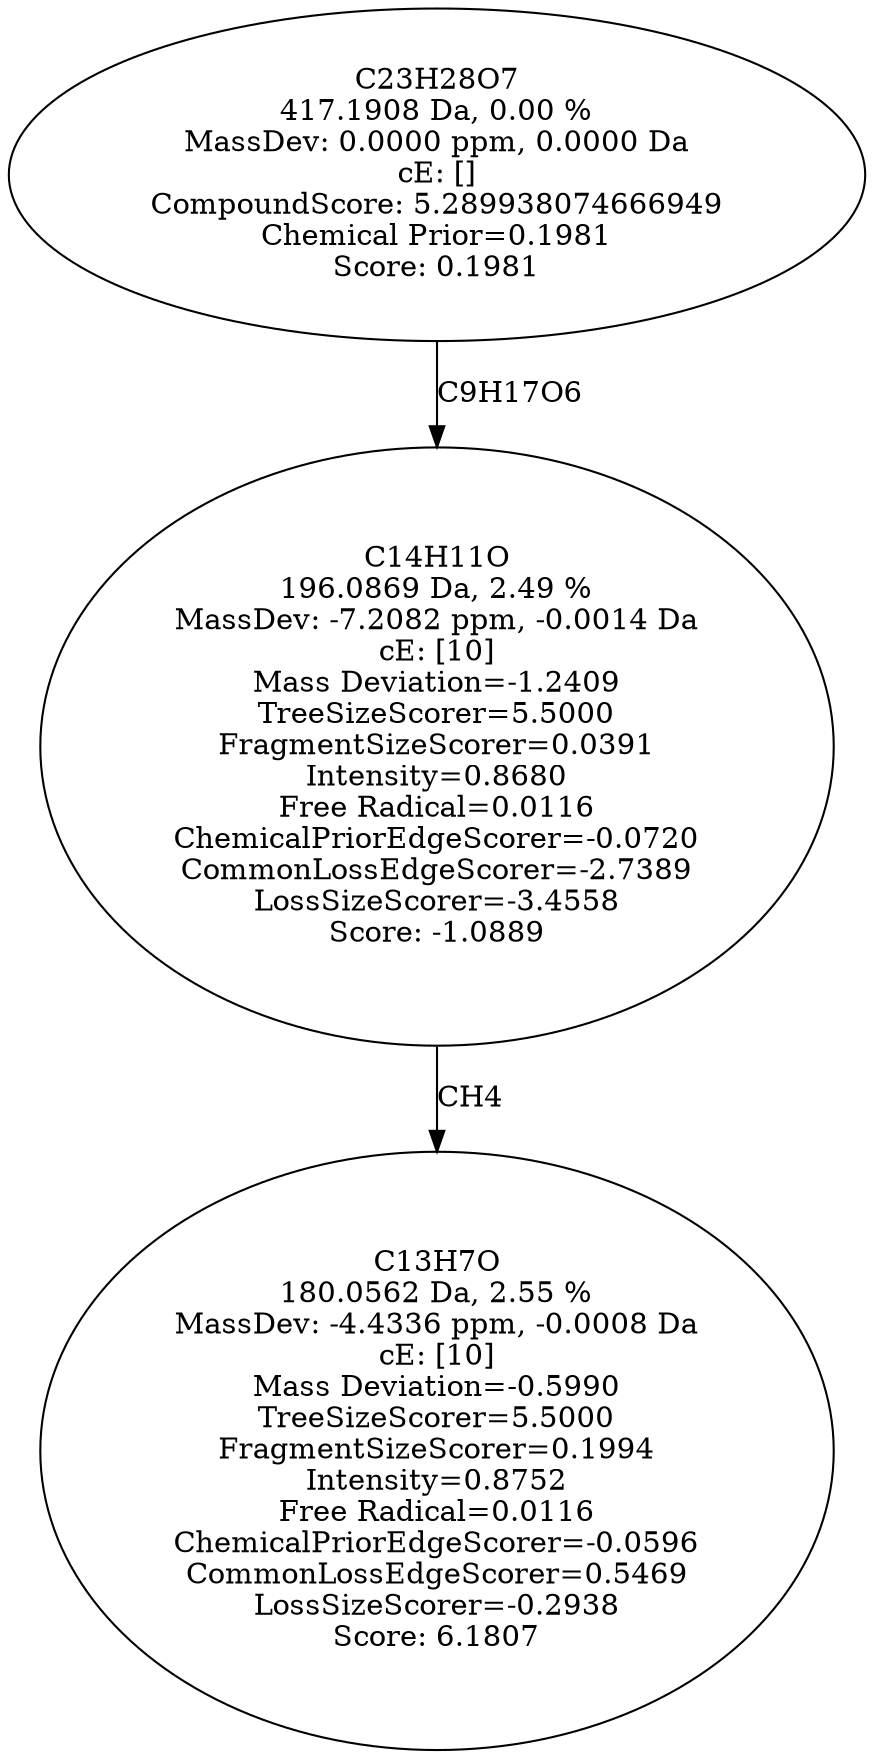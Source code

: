 strict digraph {
v1 [label="C13H7O\n180.0562 Da, 2.55 %\nMassDev: -4.4336 ppm, -0.0008 Da\ncE: [10]\nMass Deviation=-0.5990\nTreeSizeScorer=5.5000\nFragmentSizeScorer=0.1994\nIntensity=0.8752\nFree Radical=0.0116\nChemicalPriorEdgeScorer=-0.0596\nCommonLossEdgeScorer=0.5469\nLossSizeScorer=-0.2938\nScore: 6.1807"];
v2 [label="C14H11O\n196.0869 Da, 2.49 %\nMassDev: -7.2082 ppm, -0.0014 Da\ncE: [10]\nMass Deviation=-1.2409\nTreeSizeScorer=5.5000\nFragmentSizeScorer=0.0391\nIntensity=0.8680\nFree Radical=0.0116\nChemicalPriorEdgeScorer=-0.0720\nCommonLossEdgeScorer=-2.7389\nLossSizeScorer=-3.4558\nScore: -1.0889"];
v3 [label="C23H28O7\n417.1908 Da, 0.00 %\nMassDev: 0.0000 ppm, 0.0000 Da\ncE: []\nCompoundScore: 5.289938074666949\nChemical Prior=0.1981\nScore: 0.1981"];
v2 -> v1 [label="CH4"];
v3 -> v2 [label="C9H17O6"];
}